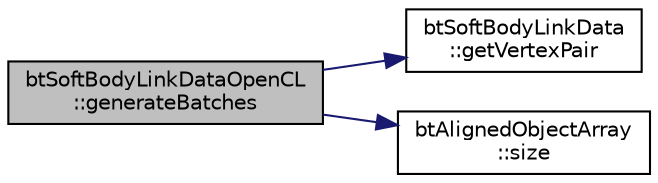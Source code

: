 digraph "btSoftBodyLinkDataOpenCL::generateBatches"
{
  edge [fontname="Helvetica",fontsize="10",labelfontname="Helvetica",labelfontsize="10"];
  node [fontname="Helvetica",fontsize="10",shape=record];
  rankdir="LR";
  Node1 [label="btSoftBodyLinkDataOpenCL\l::generateBatches",height=0.2,width=0.4,color="black", fillcolor="grey75", style="filled", fontcolor="black"];
  Node1 -> Node2 [color="midnightblue",fontsize="10",style="solid"];
  Node2 [label="btSoftBodyLinkData\l::getVertexPair",height=0.2,width=0.4,color="black", fillcolor="white", style="filled",URL="$classbt_soft_body_link_data.html#ab0e3a69e9aec84ed318b3a3d17f57051"];
  Node1 -> Node3 [color="midnightblue",fontsize="10",style="solid"];
  Node3 [label="btAlignedObjectArray\l::size",height=0.2,width=0.4,color="black", fillcolor="white", style="filled",URL="$classbt_aligned_object_array.html#a6bdd14c7599ecb95e8d83dd5a715f9b7",tooltip="return the number of elements in the array "];
}
